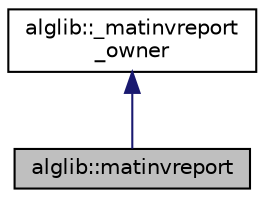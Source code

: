 digraph "alglib::matinvreport"
{
  edge [fontname="Helvetica",fontsize="10",labelfontname="Helvetica",labelfontsize="10"];
  node [fontname="Helvetica",fontsize="10",shape=record];
  Node0 [label="alglib::matinvreport",height=0.2,width=0.4,color="black", fillcolor="grey75", style="filled", fontcolor="black"];
  Node1 -> Node0 [dir="back",color="midnightblue",fontsize="10",style="solid",fontname="Helvetica"];
  Node1 [label="alglib::_matinvreport\l_owner",height=0.2,width=0.4,color="black", fillcolor="white", style="filled",URL="$classalglib_1_1__matinvreport__owner.html"];
}
